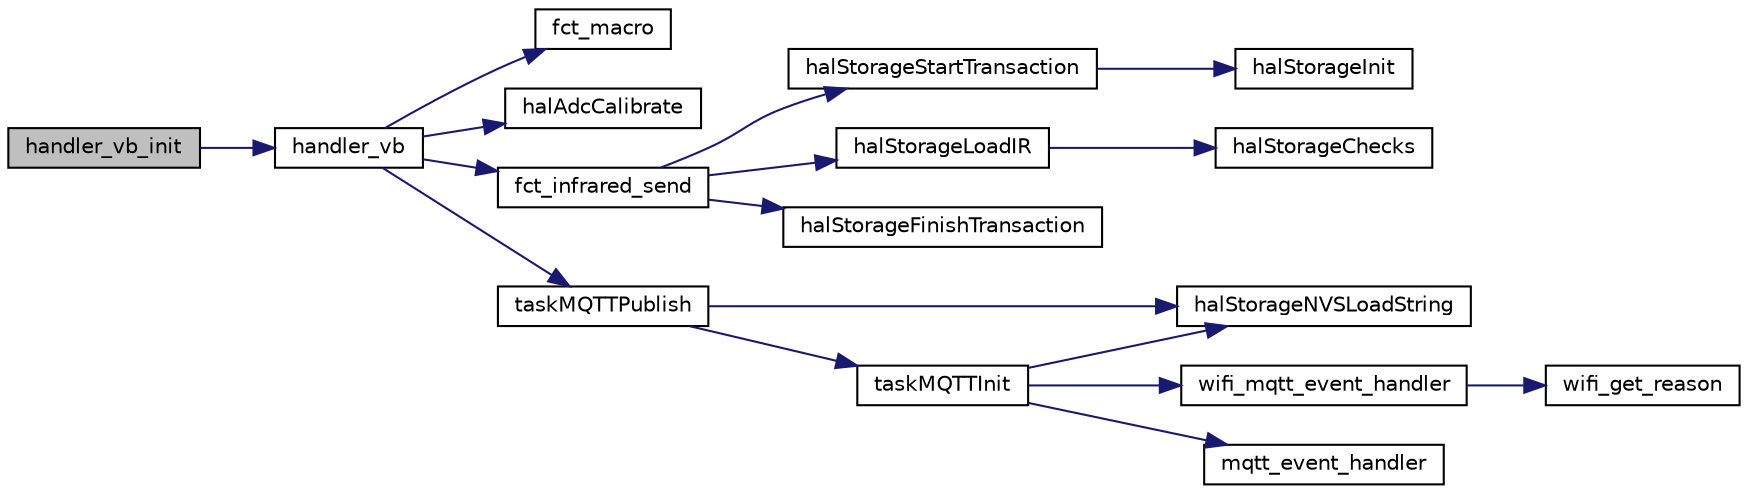 digraph "handler_vb_init"
{
  edge [fontname="Helvetica",fontsize="10",labelfontname="Helvetica",labelfontsize="10"];
  node [fontname="Helvetica",fontsize="10",shape=record];
  rankdir="LR";
  Node70 [label="handler_vb_init",height=0.2,width=0.4,color="black", fillcolor="grey75", style="filled", fontcolor="black"];
  Node70 -> Node71 [color="midnightblue",fontsize="10",style="solid",fontname="Helvetica"];
  Node71 [label="handler_vb",height=0.2,width=0.4,color="black", fillcolor="white", style="filled",URL="$handler__vb_8c.html#a60c71b4a6cc8a9a3e9e8a3c8e36cffa0",tooltip="VB event handler, triggering VB general actions. "];
  Node71 -> Node72 [color="midnightblue",fontsize="10",style="solid",fontname="Helvetica"];
  Node72 [label="fct_macro",height=0.2,width=0.4,color="black", fillcolor="white", style="filled",URL="$fct__macros_8c.html#a6379aedd63a1b0be6343382aa863a456",tooltip="FUNCTION - Macro execution. "];
  Node71 -> Node73 [color="midnightblue",fontsize="10",style="solid",fontname="Helvetica"];
  Node73 [label="halAdcCalibrate",height=0.2,width=0.4,color="black", fillcolor="white", style="filled",URL="$hal__adc_8c.html#ae549c157d94729e8b06cb391f0f2c97b",tooltip="Calibration function. "];
  Node71 -> Node74 [color="midnightblue",fontsize="10",style="solid",fontname="Helvetica"];
  Node74 [label="fct_infrared_send",height=0.2,width=0.4,color="black", fillcolor="white", style="filled",URL="$fct__infrared_8c.html#a18c2e233aa3a793f43ccb3f67fe90122",tooltip="FUNCTION - Infrared command sending. "];
  Node74 -> Node75 [color="midnightblue",fontsize="10",style="solid",fontname="Helvetica"];
  Node75 [label="halStorageStartTransaction",height=0.2,width=0.4,color="black", fillcolor="white", style="filled",URL="$hal__storage_8c.html#aead99606f84645b2bb6ae000461bf819",tooltip="Start a storage transaction. "];
  Node75 -> Node76 [color="midnightblue",fontsize="10",style="solid",fontname="Helvetica"];
  Node76 [label="halStorageInit",height=0.2,width=0.4,color="black", fillcolor="white", style="filled",URL="$hal__storage_8c.html#a606e5842dd354f1fb4a738ba95c6d5d1",tooltip="internal function to init the filesystem if handle is invalid "];
  Node74 -> Node77 [color="midnightblue",fontsize="10",style="solid",fontname="Helvetica"];
  Node77 [label="halStorageLoadIR",height=0.2,width=0.4,color="black", fillcolor="white", style="filled",URL="$hal__storage_8c.html#aa728fac6a17066ecb910c19338ae5288",tooltip="Load an IR command by name. "];
  Node77 -> Node78 [color="midnightblue",fontsize="10",style="solid",fontname="Helvetica"];
  Node78 [label="halStorageChecks",height=0.2,width=0.4,color="black", fillcolor="white", style="filled",URL="$hal__storage_8c.html#a4b6566ef5b69c85d422df52435c95d36",tooltip="Internal helper to check for a valid WL handle and the correct tid. "];
  Node74 -> Node79 [color="midnightblue",fontsize="10",style="solid",fontname="Helvetica"];
  Node79 [label="halStorageFinishTransaction",height=0.2,width=0.4,color="black", fillcolor="white", style="filled",URL="$hal__storage_8c.html#a00b5db14e24d7ada8a42aa6b3f1a1cb7",tooltip="Finish a storage transaction. "];
  Node71 -> Node80 [color="midnightblue",fontsize="10",style="solid",fontname="Helvetica"];
  Node80 [label="taskMQTTPublish",height=0.2,width=0.4,color="black", fillcolor="white", style="filled",URL="$task__mqtt_8c.html#a6afc039be68c1a831778fe33bd2412a9",tooltip="Publish data via MQTT. "];
  Node80 -> Node81 [color="midnightblue",fontsize="10",style="solid",fontname="Helvetica"];
  Node81 [label="taskMQTTInit",height=0.2,width=0.4,color="black", fillcolor="white", style="filled",URL="$task__mqtt_8c.html#ae7ad6f5bfc7cbfc9f6a223fcf697c8f6",tooltip="Init the MQTT task and the wifi. "];
  Node81 -> Node82 [color="midnightblue",fontsize="10",style="solid",fontname="Helvetica"];
  Node82 [label="halStorageNVSLoadString",height=0.2,width=0.4,color="black", fillcolor="white", style="filled",URL="$hal__storage_8c.html#a63ec8e05a2bb4c214600e94b8ab05eea",tooltip="Load a string from NVS (global, no slot assignment) "];
  Node81 -> Node83 [color="midnightblue",fontsize="10",style="solid",fontname="Helvetica"];
  Node83 [label="wifi_mqtt_event_handler",height=0.2,width=0.4,color="black", fillcolor="white", style="filled",URL="$task__mqtt_8c.html#abb6e44eb5d4a8e840debd2406c055252",tooltip="Default event handler for Wifi. "];
  Node83 -> Node84 [color="midnightblue",fontsize="10",style="solid",fontname="Helvetica"];
  Node84 [label="wifi_get_reason",height=0.2,width=0.4,color="black", fillcolor="white", style="filled",URL="$task__mqtt_8c.html#a5a85685932ce7bf4b7239ab1b133cbdd"];
  Node81 -> Node85 [color="midnightblue",fontsize="10",style="solid",fontname="Helvetica"];
  Node85 [label="mqtt_event_handler",height=0.2,width=0.4,color="black", fillcolor="white", style="filled",URL="$task__mqtt_8c.html#a5af8e8260f5604ece0ee37eb577e0e26",tooltip="Default event_handler for mqtt. "];
  Node80 -> Node82 [color="midnightblue",fontsize="10",style="solid",fontname="Helvetica"];
}
